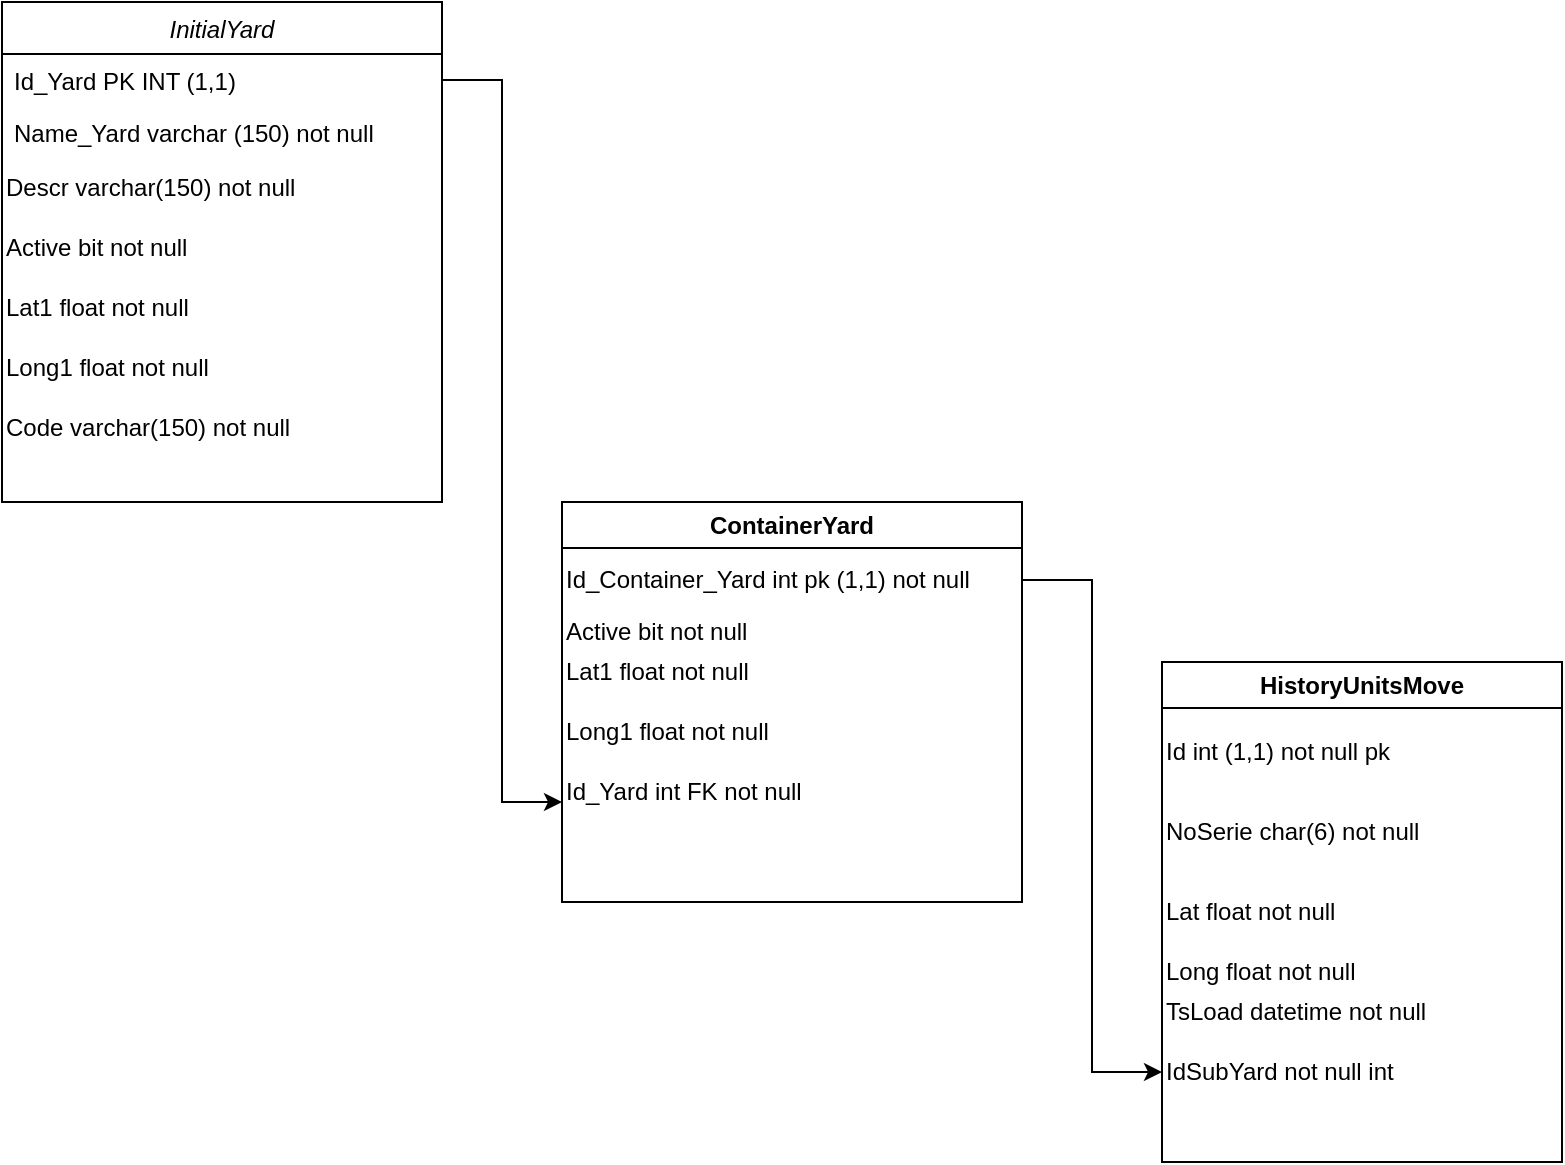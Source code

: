 <mxfile version="20.7.4" type="github">
  <diagram id="C5RBs43oDa-KdzZeNtuy" name="Page-1">
    <mxGraphModel dx="1339" dy="826" grid="1" gridSize="10" guides="1" tooltips="1" connect="1" arrows="1" fold="1" page="1" pageScale="1" pageWidth="827" pageHeight="1169" math="0" shadow="0">
      <root>
        <mxCell id="WIyWlLk6GJQsqaUBKTNV-0" />
        <mxCell id="WIyWlLk6GJQsqaUBKTNV-1" parent="WIyWlLk6GJQsqaUBKTNV-0" />
        <mxCell id="zkfFHV4jXpPFQw0GAbJ--0" value="InitialYard" style="swimlane;fontStyle=2;align=center;verticalAlign=top;childLayout=stackLayout;horizontal=1;startSize=26;horizontalStack=0;resizeParent=1;resizeLast=0;collapsible=1;marginBottom=0;rounded=0;shadow=0;strokeWidth=1;" parent="WIyWlLk6GJQsqaUBKTNV-1" vertex="1">
          <mxGeometry x="40" y="40" width="220" height="250" as="geometry">
            <mxRectangle x="220" y="120" width="160" height="26" as="alternateBounds" />
          </mxGeometry>
        </mxCell>
        <mxCell id="zkfFHV4jXpPFQw0GAbJ--1" value="Id_Yard PK INT (1,1)" style="text;align=left;verticalAlign=top;spacingLeft=4;spacingRight=4;overflow=hidden;rotatable=0;points=[[0,0.5],[1,0.5]];portConstraint=eastwest;" parent="zkfFHV4jXpPFQw0GAbJ--0" vertex="1">
          <mxGeometry y="26" width="220" height="26" as="geometry" />
        </mxCell>
        <mxCell id="zkfFHV4jXpPFQw0GAbJ--3" value="Name_Yard varchar (150) not null" style="text;align=left;verticalAlign=top;spacingLeft=4;spacingRight=4;overflow=hidden;rotatable=0;points=[[0,0.5],[1,0.5]];portConstraint=eastwest;rounded=0;shadow=0;html=0;" parent="zkfFHV4jXpPFQw0GAbJ--0" vertex="1">
          <mxGeometry y="52" width="220" height="26" as="geometry" />
        </mxCell>
        <mxCell id="znR5g6Gi95kIusEIGmKF-0" value="Descr varchar(150) not null" style="text;html=1;strokeColor=none;fillColor=none;align=left;verticalAlign=middle;whiteSpace=wrap;rounded=0;" vertex="1" parent="zkfFHV4jXpPFQw0GAbJ--0">
          <mxGeometry y="78" width="220" height="30" as="geometry" />
        </mxCell>
        <mxCell id="znR5g6Gi95kIusEIGmKF-1" value="Active bit not null" style="text;html=1;strokeColor=none;fillColor=none;align=left;verticalAlign=middle;whiteSpace=wrap;rounded=0;" vertex="1" parent="zkfFHV4jXpPFQw0GAbJ--0">
          <mxGeometry y="108" width="220" height="30" as="geometry" />
        </mxCell>
        <mxCell id="znR5g6Gi95kIusEIGmKF-3" value="Lat1 float not null" style="text;html=1;strokeColor=none;fillColor=none;align=left;verticalAlign=middle;whiteSpace=wrap;rounded=0;" vertex="1" parent="zkfFHV4jXpPFQw0GAbJ--0">
          <mxGeometry y="138" width="220" height="30" as="geometry" />
        </mxCell>
        <mxCell id="znR5g6Gi95kIusEIGmKF-4" value="Long1 float not null" style="text;html=1;strokeColor=none;fillColor=none;align=left;verticalAlign=middle;whiteSpace=wrap;rounded=0;" vertex="1" parent="zkfFHV4jXpPFQw0GAbJ--0">
          <mxGeometry y="168" width="220" height="30" as="geometry" />
        </mxCell>
        <mxCell id="znR5g6Gi95kIusEIGmKF-17" value="Code varchar(150) not null" style="text;html=1;strokeColor=none;fillColor=none;align=left;verticalAlign=middle;whiteSpace=wrap;rounded=0;" vertex="1" parent="zkfFHV4jXpPFQw0GAbJ--0">
          <mxGeometry y="198" width="220" height="30" as="geometry" />
        </mxCell>
        <mxCell id="znR5g6Gi95kIusEIGmKF-6" value="ContainerYard" style="swimlane;whiteSpace=wrap;html=1;" vertex="1" parent="WIyWlLk6GJQsqaUBKTNV-1">
          <mxGeometry x="320" y="290" width="230" height="200" as="geometry" />
        </mxCell>
        <mxCell id="znR5g6Gi95kIusEIGmKF-7" value="Id_Container_Yard int pk (1,1) not null" style="text;html=1;strokeColor=none;fillColor=none;align=left;verticalAlign=middle;whiteSpace=wrap;rounded=0;" vertex="1" parent="znR5g6Gi95kIusEIGmKF-6">
          <mxGeometry y="24" width="230" height="30" as="geometry" />
        </mxCell>
        <mxCell id="znR5g6Gi95kIusEIGmKF-8" value="Active bit not null" style="text;html=1;strokeColor=none;fillColor=none;align=left;verticalAlign=middle;whiteSpace=wrap;rounded=0;" vertex="1" parent="znR5g6Gi95kIusEIGmKF-6">
          <mxGeometry y="50" width="230" height="30" as="geometry" />
        </mxCell>
        <mxCell id="znR5g6Gi95kIusEIGmKF-13" value="Lat1 float not null" style="text;html=1;strokeColor=none;fillColor=none;align=left;verticalAlign=middle;whiteSpace=wrap;rounded=0;" vertex="1" parent="znR5g6Gi95kIusEIGmKF-6">
          <mxGeometry y="70" width="230" height="30" as="geometry" />
        </mxCell>
        <mxCell id="znR5g6Gi95kIusEIGmKF-14" value="Long1 float not null" style="text;html=1;strokeColor=none;fillColor=none;align=left;verticalAlign=middle;whiteSpace=wrap;rounded=0;" vertex="1" parent="znR5g6Gi95kIusEIGmKF-6">
          <mxGeometry y="100" width="230" height="30" as="geometry" />
        </mxCell>
        <mxCell id="znR5g6Gi95kIusEIGmKF-16" value="Id_Yard int FK not null" style="text;html=1;strokeColor=none;fillColor=none;align=left;verticalAlign=middle;whiteSpace=wrap;rounded=0;" vertex="1" parent="znR5g6Gi95kIusEIGmKF-6">
          <mxGeometry y="130" width="230" height="30" as="geometry" />
        </mxCell>
        <mxCell id="znR5g6Gi95kIusEIGmKF-15" style="edgeStyle=orthogonalEdgeStyle;rounded=0;orthogonalLoop=1;jettySize=auto;html=1;entryX=0;entryY=0.75;entryDx=0;entryDy=0;" edge="1" parent="WIyWlLk6GJQsqaUBKTNV-1" source="zkfFHV4jXpPFQw0GAbJ--1" target="znR5g6Gi95kIusEIGmKF-6">
          <mxGeometry relative="1" as="geometry" />
        </mxCell>
        <mxCell id="znR5g6Gi95kIusEIGmKF-19" value="HistoryUnitsMove" style="swimlane;whiteSpace=wrap;html=1;" vertex="1" parent="WIyWlLk6GJQsqaUBKTNV-1">
          <mxGeometry x="620" y="370" width="200" height="250" as="geometry" />
        </mxCell>
        <mxCell id="znR5g6Gi95kIusEIGmKF-20" value="Id int (1,1) not null pk" style="text;html=1;strokeColor=none;fillColor=none;align=left;verticalAlign=middle;whiteSpace=wrap;rounded=0;" vertex="1" parent="znR5g6Gi95kIusEIGmKF-19">
          <mxGeometry y="30" width="200" height="30" as="geometry" />
        </mxCell>
        <mxCell id="znR5g6Gi95kIusEIGmKF-21" value="NoSerie char(6) not null" style="text;html=1;strokeColor=none;fillColor=none;align=left;verticalAlign=middle;whiteSpace=wrap;rounded=0;" vertex="1" parent="znR5g6Gi95kIusEIGmKF-19">
          <mxGeometry y="70" width="200" height="30" as="geometry" />
        </mxCell>
        <mxCell id="znR5g6Gi95kIusEIGmKF-22" value="Lat float not null" style="text;html=1;strokeColor=none;fillColor=none;align=left;verticalAlign=middle;whiteSpace=wrap;rounded=0;" vertex="1" parent="znR5g6Gi95kIusEIGmKF-19">
          <mxGeometry y="110" width="200" height="30" as="geometry" />
        </mxCell>
        <mxCell id="znR5g6Gi95kIusEIGmKF-23" value="Long float not null" style="text;html=1;strokeColor=none;fillColor=none;align=left;verticalAlign=middle;whiteSpace=wrap;rounded=0;" vertex="1" parent="znR5g6Gi95kIusEIGmKF-19">
          <mxGeometry y="140" width="200" height="30" as="geometry" />
        </mxCell>
        <mxCell id="znR5g6Gi95kIusEIGmKF-24" value="TsLoad datetime not null" style="text;html=1;strokeColor=none;fillColor=none;align=left;verticalAlign=middle;whiteSpace=wrap;rounded=0;" vertex="1" parent="znR5g6Gi95kIusEIGmKF-19">
          <mxGeometry y="160" width="200" height="30" as="geometry" />
        </mxCell>
        <mxCell id="znR5g6Gi95kIusEIGmKF-25" value="IdSubYard not null int&amp;nbsp;" style="text;html=1;strokeColor=none;fillColor=none;align=left;verticalAlign=middle;whiteSpace=wrap;rounded=0;" vertex="1" parent="znR5g6Gi95kIusEIGmKF-19">
          <mxGeometry y="190" width="200" height="30" as="geometry" />
        </mxCell>
        <mxCell id="znR5g6Gi95kIusEIGmKF-26" style="edgeStyle=orthogonalEdgeStyle;rounded=0;orthogonalLoop=1;jettySize=auto;html=1;entryX=0;entryY=0.5;entryDx=0;entryDy=0;" edge="1" parent="WIyWlLk6GJQsqaUBKTNV-1" source="znR5g6Gi95kIusEIGmKF-7" target="znR5g6Gi95kIusEIGmKF-25">
          <mxGeometry relative="1" as="geometry" />
        </mxCell>
      </root>
    </mxGraphModel>
  </diagram>
</mxfile>
